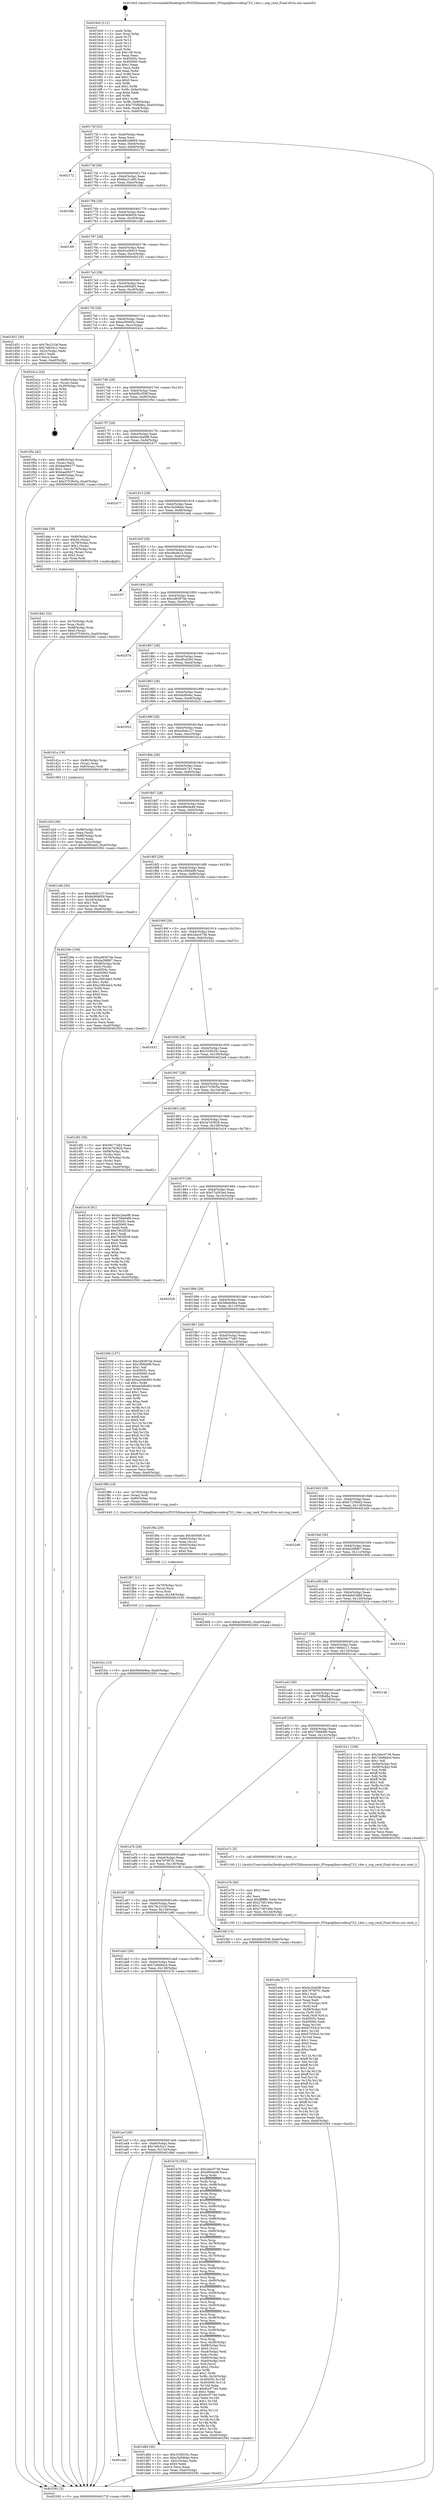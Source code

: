 digraph "0x4016c0" {
  label = "0x4016c0 (/mnt/c/Users/mathe/Desktop/tcc/POCII/binaries/extr_FFmpeglibavcodecg723_1dec.c_cng_rand_Final-ollvm.out::main(0))"
  labelloc = "t"
  node[shape=record]

  Entry [label="",width=0.3,height=0.3,shape=circle,fillcolor=black,style=filled]
  "0x40172f" [label="{
     0x40172f [32]\l
     | [instrs]\l
     &nbsp;&nbsp;0x40172f \<+6\>: mov -0xa0(%rbp),%eax\l
     &nbsp;&nbsp;0x401735 \<+2\>: mov %eax,%ecx\l
     &nbsp;&nbsp;0x401737 \<+6\>: sub $0x881b8609,%ecx\l
     &nbsp;&nbsp;0x40173d \<+6\>: mov %eax,-0xb4(%rbp)\l
     &nbsp;&nbsp;0x401743 \<+6\>: mov %ecx,-0xb8(%rbp)\l
     &nbsp;&nbsp;0x401749 \<+6\>: je 0000000000402172 \<main+0xab2\>\l
  }"]
  "0x402172" [label="{
     0x402172\l
  }", style=dashed]
  "0x40174f" [label="{
     0x40174f [28]\l
     | [instrs]\l
     &nbsp;&nbsp;0x40174f \<+5\>: jmp 0000000000401754 \<main+0x94\>\l
     &nbsp;&nbsp;0x401754 \<+6\>: mov -0xb4(%rbp),%eax\l
     &nbsp;&nbsp;0x40175a \<+5\>: sub $0x8ac21485,%eax\l
     &nbsp;&nbsp;0x40175f \<+6\>: mov %eax,-0xbc(%rbp)\l
     &nbsp;&nbsp;0x401765 \<+6\>: je 0000000000401fdb \<main+0x91b\>\l
  }"]
  Exit [label="",width=0.3,height=0.3,shape=circle,fillcolor=black,style=filled,peripheries=2]
  "0x401fdb" [label="{
     0x401fdb\l
  }", style=dashed]
  "0x40176b" [label="{
     0x40176b [28]\l
     | [instrs]\l
     &nbsp;&nbsp;0x40176b \<+5\>: jmp 0000000000401770 \<main+0xb0\>\l
     &nbsp;&nbsp;0x401770 \<+6\>: mov -0xb4(%rbp),%eax\l
     &nbsp;&nbsp;0x401776 \<+5\>: sub $0x8c909d29,%eax\l
     &nbsp;&nbsp;0x40177b \<+6\>: mov %eax,-0xc0(%rbp)\l
     &nbsp;&nbsp;0x401781 \<+6\>: je 0000000000401cf9 \<main+0x639\>\l
  }"]
  "0x401fcc" [label="{
     0x401fcc [15]\l
     | [instrs]\l
     &nbsp;&nbsp;0x401fcc \<+10\>: movl $0x58e0e9ea,-0xa0(%rbp)\l
     &nbsp;&nbsp;0x401fd6 \<+5\>: jmp 0000000000402592 \<main+0xed2\>\l
  }"]
  "0x401cf9" [label="{
     0x401cf9\l
  }", style=dashed]
  "0x401787" [label="{
     0x401787 [28]\l
     | [instrs]\l
     &nbsp;&nbsp;0x401787 \<+5\>: jmp 000000000040178c \<main+0xcc\>\l
     &nbsp;&nbsp;0x40178c \<+6\>: mov -0xb4(%rbp),%eax\l
     &nbsp;&nbsp;0x401792 \<+5\>: sub $0x91a3b910,%eax\l
     &nbsp;&nbsp;0x401797 \<+6\>: mov %eax,-0xc4(%rbp)\l
     &nbsp;&nbsp;0x40179d \<+6\>: je 0000000000402181 \<main+0xac1\>\l
  }"]
  "0x401fb7" [label="{
     0x401fb7 [21]\l
     | [instrs]\l
     &nbsp;&nbsp;0x401fb7 \<+4\>: mov -0x70(%rbp),%rcx\l
     &nbsp;&nbsp;0x401fbb \<+3\>: mov (%rcx),%rcx\l
     &nbsp;&nbsp;0x401fbe \<+3\>: mov %rcx,%rdi\l
     &nbsp;&nbsp;0x401fc1 \<+6\>: mov %eax,-0x148(%rbp)\l
     &nbsp;&nbsp;0x401fc7 \<+5\>: call 0000000000401030 \<free@plt\>\l
     | [calls]\l
     &nbsp;&nbsp;0x401030 \{1\} (unknown)\l
  }"]
  "0x402181" [label="{
     0x402181\l
  }", style=dashed]
  "0x4017a3" [label="{
     0x4017a3 [28]\l
     | [instrs]\l
     &nbsp;&nbsp;0x4017a3 \<+5\>: jmp 00000000004017a8 \<main+0xe8\>\l
     &nbsp;&nbsp;0x4017a8 \<+6\>: mov -0xb4(%rbp),%eax\l
     &nbsp;&nbsp;0x4017ae \<+5\>: sub $0xac065ab5,%eax\l
     &nbsp;&nbsp;0x4017b3 \<+6\>: mov %eax,-0xc8(%rbp)\l
     &nbsp;&nbsp;0x4017b9 \<+6\>: je 0000000000401d51 \<main+0x691\>\l
  }"]
  "0x401f9a" [label="{
     0x401f9a [29]\l
     | [instrs]\l
     &nbsp;&nbsp;0x401f9a \<+10\>: movabs $0x4030d6,%rdi\l
     &nbsp;&nbsp;0x401fa4 \<+4\>: mov -0x60(%rbp),%rcx\l
     &nbsp;&nbsp;0x401fa8 \<+2\>: mov %eax,(%rcx)\l
     &nbsp;&nbsp;0x401faa \<+4\>: mov -0x60(%rbp),%rcx\l
     &nbsp;&nbsp;0x401fae \<+2\>: mov (%rcx),%esi\l
     &nbsp;&nbsp;0x401fb0 \<+2\>: mov $0x0,%al\l
     &nbsp;&nbsp;0x401fb2 \<+5\>: call 0000000000401040 \<printf@plt\>\l
     | [calls]\l
     &nbsp;&nbsp;0x401040 \{1\} (unknown)\l
  }"]
  "0x401d51" [label="{
     0x401d51 [30]\l
     | [instrs]\l
     &nbsp;&nbsp;0x401d51 \<+5\>: mov $0x79c231bf,%eax\l
     &nbsp;&nbsp;0x401d56 \<+5\>: mov $0x7efe32c1,%ecx\l
     &nbsp;&nbsp;0x401d5b \<+3\>: mov -0x2c(%rbp),%edx\l
     &nbsp;&nbsp;0x401d5e \<+3\>: cmp $0x1,%edx\l
     &nbsp;&nbsp;0x401d61 \<+3\>: cmovl %ecx,%eax\l
     &nbsp;&nbsp;0x401d64 \<+6\>: mov %eax,-0xa0(%rbp)\l
     &nbsp;&nbsp;0x401d6a \<+5\>: jmp 0000000000402592 \<main+0xed2\>\l
  }"]
  "0x4017bf" [label="{
     0x4017bf [28]\l
     | [instrs]\l
     &nbsp;&nbsp;0x4017bf \<+5\>: jmp 00000000004017c4 \<main+0x104\>\l
     &nbsp;&nbsp;0x4017c4 \<+6\>: mov -0xb4(%rbp),%eax\l
     &nbsp;&nbsp;0x4017ca \<+5\>: sub $0xac50d45c,%eax\l
     &nbsp;&nbsp;0x4017cf \<+6\>: mov %eax,-0xcc(%rbp)\l
     &nbsp;&nbsp;0x4017d5 \<+6\>: je 000000000040241a \<main+0xd5a\>\l
  }"]
  "0x401e9e" [label="{
     0x401e9e [177]\l
     | [instrs]\l
     &nbsp;&nbsp;0x401e9e \<+5\>: mov $0xbc2ba0f8,%ecx\l
     &nbsp;&nbsp;0x401ea3 \<+5\>: mov $0x7979f7f1,%edx\l
     &nbsp;&nbsp;0x401ea8 \<+3\>: mov $0x1,%sil\l
     &nbsp;&nbsp;0x401eab \<+6\>: mov -0x144(%rbp),%edi\l
     &nbsp;&nbsp;0x401eb1 \<+3\>: imul %eax,%edi\l
     &nbsp;&nbsp;0x401eb4 \<+4\>: mov -0x70(%rbp),%r8\l
     &nbsp;&nbsp;0x401eb8 \<+3\>: mov (%r8),%r8\l
     &nbsp;&nbsp;0x401ebb \<+4\>: mov -0x68(%rbp),%r9\l
     &nbsp;&nbsp;0x401ebf \<+3\>: movslq (%r9),%r9\l
     &nbsp;&nbsp;0x401ec2 \<+4\>: mov %edi,(%r8,%r9,4)\l
     &nbsp;&nbsp;0x401ec6 \<+7\>: mov 0x40505c,%eax\l
     &nbsp;&nbsp;0x401ecd \<+7\>: mov 0x405060,%edi\l
     &nbsp;&nbsp;0x401ed4 \<+3\>: mov %eax,%r10d\l
     &nbsp;&nbsp;0x401ed7 \<+7\>: add $0x67555c0,%r10d\l
     &nbsp;&nbsp;0x401ede \<+4\>: sub $0x1,%r10d\l
     &nbsp;&nbsp;0x401ee2 \<+7\>: sub $0x67555c0,%r10d\l
     &nbsp;&nbsp;0x401ee9 \<+4\>: imul %r10d,%eax\l
     &nbsp;&nbsp;0x401eed \<+3\>: and $0x1,%eax\l
     &nbsp;&nbsp;0x401ef0 \<+3\>: cmp $0x0,%eax\l
     &nbsp;&nbsp;0x401ef3 \<+4\>: sete %r11b\l
     &nbsp;&nbsp;0x401ef7 \<+3\>: cmp $0xa,%edi\l
     &nbsp;&nbsp;0x401efa \<+3\>: setl %bl\l
     &nbsp;&nbsp;0x401efd \<+3\>: mov %r11b,%r14b\l
     &nbsp;&nbsp;0x401f00 \<+4\>: xor $0xff,%r14b\l
     &nbsp;&nbsp;0x401f04 \<+3\>: mov %bl,%r15b\l
     &nbsp;&nbsp;0x401f07 \<+4\>: xor $0xff,%r15b\l
     &nbsp;&nbsp;0x401f0b \<+4\>: xor $0x1,%sil\l
     &nbsp;&nbsp;0x401f0f \<+3\>: mov %r14b,%r12b\l
     &nbsp;&nbsp;0x401f12 \<+4\>: and $0xff,%r12b\l
     &nbsp;&nbsp;0x401f16 \<+3\>: and %sil,%r11b\l
     &nbsp;&nbsp;0x401f19 \<+3\>: mov %r15b,%r13b\l
     &nbsp;&nbsp;0x401f1c \<+4\>: and $0xff,%r13b\l
     &nbsp;&nbsp;0x401f20 \<+3\>: and %sil,%bl\l
     &nbsp;&nbsp;0x401f23 \<+3\>: or %r11b,%r12b\l
     &nbsp;&nbsp;0x401f26 \<+3\>: or %bl,%r13b\l
     &nbsp;&nbsp;0x401f29 \<+3\>: xor %r13b,%r12b\l
     &nbsp;&nbsp;0x401f2c \<+3\>: or %r15b,%r14b\l
     &nbsp;&nbsp;0x401f2f \<+4\>: xor $0xff,%r14b\l
     &nbsp;&nbsp;0x401f33 \<+4\>: or $0x1,%sil\l
     &nbsp;&nbsp;0x401f37 \<+3\>: and %sil,%r14b\l
     &nbsp;&nbsp;0x401f3a \<+3\>: or %r14b,%r12b\l
     &nbsp;&nbsp;0x401f3d \<+4\>: test $0x1,%r12b\l
     &nbsp;&nbsp;0x401f41 \<+3\>: cmovne %edx,%ecx\l
     &nbsp;&nbsp;0x401f44 \<+6\>: mov %ecx,-0xa0(%rbp)\l
     &nbsp;&nbsp;0x401f4a \<+5\>: jmp 0000000000402592 \<main+0xed2\>\l
  }"]
  "0x40241a" [label="{
     0x40241a [24]\l
     | [instrs]\l
     &nbsp;&nbsp;0x40241a \<+7\>: mov -0x98(%rbp),%rax\l
     &nbsp;&nbsp;0x402421 \<+2\>: mov (%rax),%eax\l
     &nbsp;&nbsp;0x402423 \<+4\>: lea -0x28(%rbp),%rsp\l
     &nbsp;&nbsp;0x402427 \<+1\>: pop %rbx\l
     &nbsp;&nbsp;0x402428 \<+2\>: pop %r12\l
     &nbsp;&nbsp;0x40242a \<+2\>: pop %r13\l
     &nbsp;&nbsp;0x40242c \<+2\>: pop %r14\l
     &nbsp;&nbsp;0x40242e \<+2\>: pop %r15\l
     &nbsp;&nbsp;0x402430 \<+1\>: pop %rbp\l
     &nbsp;&nbsp;0x402431 \<+1\>: ret\l
  }"]
  "0x4017db" [label="{
     0x4017db [28]\l
     | [instrs]\l
     &nbsp;&nbsp;0x4017db \<+5\>: jmp 00000000004017e0 \<main+0x120\>\l
     &nbsp;&nbsp;0x4017e0 \<+6\>: mov -0xb4(%rbp),%eax\l
     &nbsp;&nbsp;0x4017e6 \<+5\>: sub $0xb9b1f29f,%eax\l
     &nbsp;&nbsp;0x4017eb \<+6\>: mov %eax,-0xd0(%rbp)\l
     &nbsp;&nbsp;0x4017f1 \<+6\>: je 0000000000401f5e \<main+0x89e\>\l
  }"]
  "0x401e76" [label="{
     0x401e76 [40]\l
     | [instrs]\l
     &nbsp;&nbsp;0x401e76 \<+5\>: mov $0x2,%ecx\l
     &nbsp;&nbsp;0x401e7b \<+1\>: cltd\l
     &nbsp;&nbsp;0x401e7c \<+2\>: idiv %ecx\l
     &nbsp;&nbsp;0x401e7e \<+6\>: imul $0xfffffffe,%edx,%ecx\l
     &nbsp;&nbsp;0x401e84 \<+6\>: add $0x27d0146e,%ecx\l
     &nbsp;&nbsp;0x401e8a \<+3\>: add $0x1,%ecx\l
     &nbsp;&nbsp;0x401e8d \<+6\>: sub $0x27d0146e,%ecx\l
     &nbsp;&nbsp;0x401e93 \<+6\>: mov %ecx,-0x144(%rbp)\l
     &nbsp;&nbsp;0x401e99 \<+5\>: call 0000000000401160 \<next_i\>\l
     | [calls]\l
     &nbsp;&nbsp;0x401160 \{1\} (/mnt/c/Users/mathe/Desktop/tcc/POCII/binaries/extr_FFmpeglibavcodecg723_1dec.c_cng_rand_Final-ollvm.out::next_i)\l
  }"]
  "0x401f5e" [label="{
     0x401f5e [42]\l
     | [instrs]\l
     &nbsp;&nbsp;0x401f5e \<+4\>: mov -0x68(%rbp),%rax\l
     &nbsp;&nbsp;0x401f62 \<+2\>: mov (%rax),%ecx\l
     &nbsp;&nbsp;0x401f64 \<+6\>: sub $0xbae06377,%ecx\l
     &nbsp;&nbsp;0x401f6a \<+3\>: add $0x1,%ecx\l
     &nbsp;&nbsp;0x401f6d \<+6\>: add $0xbae06377,%ecx\l
     &nbsp;&nbsp;0x401f73 \<+4\>: mov -0x68(%rbp),%rax\l
     &nbsp;&nbsp;0x401f77 \<+2\>: mov %ecx,(%rax)\l
     &nbsp;&nbsp;0x401f79 \<+10\>: movl $0x37539c5a,-0xa0(%rbp)\l
     &nbsp;&nbsp;0x401f83 \<+5\>: jmp 0000000000402592 \<main+0xed2\>\l
  }"]
  "0x4017f7" [label="{
     0x4017f7 [28]\l
     | [instrs]\l
     &nbsp;&nbsp;0x4017f7 \<+5\>: jmp 00000000004017fc \<main+0x13c\>\l
     &nbsp;&nbsp;0x4017fc \<+6\>: mov -0xb4(%rbp),%eax\l
     &nbsp;&nbsp;0x401802 \<+5\>: sub $0xbc2ba0f8,%eax\l
     &nbsp;&nbsp;0x401807 \<+6\>: mov %eax,-0xd4(%rbp)\l
     &nbsp;&nbsp;0x40180d \<+6\>: je 0000000000402477 \<main+0xdb7\>\l
  }"]
  "0x401dd2" [label="{
     0x401dd2 [32]\l
     | [instrs]\l
     &nbsp;&nbsp;0x401dd2 \<+4\>: mov -0x70(%rbp),%rdi\l
     &nbsp;&nbsp;0x401dd6 \<+3\>: mov %rax,(%rdi)\l
     &nbsp;&nbsp;0x401dd9 \<+4\>: mov -0x68(%rbp),%rax\l
     &nbsp;&nbsp;0x401ddd \<+6\>: movl $0x0,(%rax)\l
     &nbsp;&nbsp;0x401de3 \<+10\>: movl $0x37539c5a,-0xa0(%rbp)\l
     &nbsp;&nbsp;0x401ded \<+5\>: jmp 0000000000402592 \<main+0xed2\>\l
  }"]
  "0x402477" [label="{
     0x402477\l
  }", style=dashed]
  "0x401813" [label="{
     0x401813 [28]\l
     | [instrs]\l
     &nbsp;&nbsp;0x401813 \<+5\>: jmp 0000000000401818 \<main+0x158\>\l
     &nbsp;&nbsp;0x401818 \<+6\>: mov -0xb4(%rbp),%eax\l
     &nbsp;&nbsp;0x40181e \<+5\>: sub $0xc5a56bbe,%eax\l
     &nbsp;&nbsp;0x401823 \<+6\>: mov %eax,-0xd8(%rbp)\l
     &nbsp;&nbsp;0x401829 \<+6\>: je 0000000000401dab \<main+0x6eb\>\l
  }"]
  "0x401aeb" [label="{
     0x401aeb\l
  }", style=dashed]
  "0x401dab" [label="{
     0x401dab [39]\l
     | [instrs]\l
     &nbsp;&nbsp;0x401dab \<+4\>: mov -0x80(%rbp),%rax\l
     &nbsp;&nbsp;0x401daf \<+6\>: movl $0x64,(%rax)\l
     &nbsp;&nbsp;0x401db5 \<+4\>: mov -0x78(%rbp),%rax\l
     &nbsp;&nbsp;0x401db9 \<+6\>: movl $0x1,(%rax)\l
     &nbsp;&nbsp;0x401dbf \<+4\>: mov -0x78(%rbp),%rax\l
     &nbsp;&nbsp;0x401dc3 \<+3\>: movslq (%rax),%rax\l
     &nbsp;&nbsp;0x401dc6 \<+4\>: shl $0x2,%rax\l
     &nbsp;&nbsp;0x401dca \<+3\>: mov %rax,%rdi\l
     &nbsp;&nbsp;0x401dcd \<+5\>: call 0000000000401050 \<malloc@plt\>\l
     | [calls]\l
     &nbsp;&nbsp;0x401050 \{1\} (unknown)\l
  }"]
  "0x40182f" [label="{
     0x40182f [28]\l
     | [instrs]\l
     &nbsp;&nbsp;0x40182f \<+5\>: jmp 0000000000401834 \<main+0x174\>\l
     &nbsp;&nbsp;0x401834 \<+6\>: mov -0xb4(%rbp),%eax\l
     &nbsp;&nbsp;0x40183a \<+5\>: sub $0xcb6afe1e,%eax\l
     &nbsp;&nbsp;0x40183f \<+6\>: mov %eax,-0xdc(%rbp)\l
     &nbsp;&nbsp;0x401845 \<+6\>: je 00000000004022f7 \<main+0xc37\>\l
  }"]
  "0x401d8d" [label="{
     0x401d8d [30]\l
     | [instrs]\l
     &nbsp;&nbsp;0x401d8d \<+5\>: mov $0x333f535c,%eax\l
     &nbsp;&nbsp;0x401d92 \<+5\>: mov $0xc5a56bbe,%ecx\l
     &nbsp;&nbsp;0x401d97 \<+3\>: mov -0x2c(%rbp),%edx\l
     &nbsp;&nbsp;0x401d9a \<+3\>: cmp $0x0,%edx\l
     &nbsp;&nbsp;0x401d9d \<+3\>: cmove %ecx,%eax\l
     &nbsp;&nbsp;0x401da0 \<+6\>: mov %eax,-0xa0(%rbp)\l
     &nbsp;&nbsp;0x401da6 \<+5\>: jmp 0000000000402592 \<main+0xed2\>\l
  }"]
  "0x4022f7" [label="{
     0x4022f7\l
  }", style=dashed]
  "0x40184b" [label="{
     0x40184b [28]\l
     | [instrs]\l
     &nbsp;&nbsp;0x40184b \<+5\>: jmp 0000000000401850 \<main+0x190\>\l
     &nbsp;&nbsp;0x401850 \<+6\>: mov -0xb4(%rbp),%eax\l
     &nbsp;&nbsp;0x401856 \<+5\>: sub $0xcd9397de,%eax\l
     &nbsp;&nbsp;0x40185b \<+6\>: mov %eax,-0xe0(%rbp)\l
     &nbsp;&nbsp;0x401861 \<+6\>: je 000000000040257b \<main+0xebb\>\l
  }"]
  "0x401d2d" [label="{
     0x401d2d [36]\l
     | [instrs]\l
     &nbsp;&nbsp;0x401d2d \<+7\>: mov -0x88(%rbp),%rdi\l
     &nbsp;&nbsp;0x401d34 \<+2\>: mov %eax,(%rdi)\l
     &nbsp;&nbsp;0x401d36 \<+7\>: mov -0x88(%rbp),%rdi\l
     &nbsp;&nbsp;0x401d3d \<+2\>: mov (%rdi),%eax\l
     &nbsp;&nbsp;0x401d3f \<+3\>: mov %eax,-0x2c(%rbp)\l
     &nbsp;&nbsp;0x401d42 \<+10\>: movl $0xac065ab5,-0xa0(%rbp)\l
     &nbsp;&nbsp;0x401d4c \<+5\>: jmp 0000000000402592 \<main+0xed2\>\l
  }"]
  "0x40257b" [label="{
     0x40257b\l
  }", style=dashed]
  "0x401867" [label="{
     0x401867 [28]\l
     | [instrs]\l
     &nbsp;&nbsp;0x401867 \<+5\>: jmp 000000000040186c \<main+0x1ac\>\l
     &nbsp;&nbsp;0x40186c \<+6\>: mov -0xb4(%rbp),%eax\l
     &nbsp;&nbsp;0x401872 \<+5\>: sub $0xcf0cd264,%eax\l
     &nbsp;&nbsp;0x401877 \<+6\>: mov %eax,-0xe4(%rbp)\l
     &nbsp;&nbsp;0x40187d \<+6\>: je 000000000040209c \<main+0x9dc\>\l
  }"]
  "0x401acf" [label="{
     0x401acf [28]\l
     | [instrs]\l
     &nbsp;&nbsp;0x401acf \<+5\>: jmp 0000000000401ad4 \<main+0x414\>\l
     &nbsp;&nbsp;0x401ad4 \<+6\>: mov -0xb4(%rbp),%eax\l
     &nbsp;&nbsp;0x401ada \<+5\>: sub $0x7efe32c1,%eax\l
     &nbsp;&nbsp;0x401adf \<+6\>: mov %eax,-0x13c(%rbp)\l
     &nbsp;&nbsp;0x401ae5 \<+6\>: je 0000000000401d8d \<main+0x6cd\>\l
  }"]
  "0x40209c" [label="{
     0x40209c\l
  }", style=dashed]
  "0x401883" [label="{
     0x401883 [28]\l
     | [instrs]\l
     &nbsp;&nbsp;0x401883 \<+5\>: jmp 0000000000401888 \<main+0x1c8\>\l
     &nbsp;&nbsp;0x401888 \<+6\>: mov -0xb4(%rbp),%eax\l
     &nbsp;&nbsp;0x40188e \<+5\>: sub $0xd4df40ec,%eax\l
     &nbsp;&nbsp;0x401893 \<+6\>: mov %eax,-0xe8(%rbp)\l
     &nbsp;&nbsp;0x401899 \<+6\>: je 0000000000402022 \<main+0x962\>\l
  }"]
  "0x401b7b" [label="{
     0x401b7b [352]\l
     | [instrs]\l
     &nbsp;&nbsp;0x401b7b \<+5\>: mov $0x2dec0736,%eax\l
     &nbsp;&nbsp;0x401b80 \<+5\>: mov $0xd80da48,%ecx\l
     &nbsp;&nbsp;0x401b85 \<+3\>: mov %rsp,%rdx\l
     &nbsp;&nbsp;0x401b88 \<+4\>: add $0xfffffffffffffff0,%rdx\l
     &nbsp;&nbsp;0x401b8c \<+3\>: mov %rdx,%rsp\l
     &nbsp;&nbsp;0x401b8f \<+7\>: mov %rdx,-0x98(%rbp)\l
     &nbsp;&nbsp;0x401b96 \<+3\>: mov %rsp,%rdx\l
     &nbsp;&nbsp;0x401b99 \<+4\>: add $0xfffffffffffffff0,%rdx\l
     &nbsp;&nbsp;0x401b9d \<+3\>: mov %rdx,%rsp\l
     &nbsp;&nbsp;0x401ba0 \<+3\>: mov %rsp,%rsi\l
     &nbsp;&nbsp;0x401ba3 \<+4\>: add $0xfffffffffffffff0,%rsi\l
     &nbsp;&nbsp;0x401ba7 \<+3\>: mov %rsi,%rsp\l
     &nbsp;&nbsp;0x401baa \<+7\>: mov %rsi,-0x90(%rbp)\l
     &nbsp;&nbsp;0x401bb1 \<+3\>: mov %rsp,%rsi\l
     &nbsp;&nbsp;0x401bb4 \<+4\>: add $0xfffffffffffffff0,%rsi\l
     &nbsp;&nbsp;0x401bb8 \<+3\>: mov %rsi,%rsp\l
     &nbsp;&nbsp;0x401bbb \<+7\>: mov %rsi,-0x88(%rbp)\l
     &nbsp;&nbsp;0x401bc2 \<+3\>: mov %rsp,%rsi\l
     &nbsp;&nbsp;0x401bc5 \<+4\>: add $0xfffffffffffffff0,%rsi\l
     &nbsp;&nbsp;0x401bc9 \<+3\>: mov %rsi,%rsp\l
     &nbsp;&nbsp;0x401bcc \<+4\>: mov %rsi,-0x80(%rbp)\l
     &nbsp;&nbsp;0x401bd0 \<+3\>: mov %rsp,%rsi\l
     &nbsp;&nbsp;0x401bd3 \<+4\>: add $0xfffffffffffffff0,%rsi\l
     &nbsp;&nbsp;0x401bd7 \<+3\>: mov %rsi,%rsp\l
     &nbsp;&nbsp;0x401bda \<+4\>: mov %rsi,-0x78(%rbp)\l
     &nbsp;&nbsp;0x401bde \<+3\>: mov %rsp,%rsi\l
     &nbsp;&nbsp;0x401be1 \<+4\>: add $0xfffffffffffffff0,%rsi\l
     &nbsp;&nbsp;0x401be5 \<+3\>: mov %rsi,%rsp\l
     &nbsp;&nbsp;0x401be8 \<+4\>: mov %rsi,-0x70(%rbp)\l
     &nbsp;&nbsp;0x401bec \<+3\>: mov %rsp,%rsi\l
     &nbsp;&nbsp;0x401bef \<+4\>: add $0xfffffffffffffff0,%rsi\l
     &nbsp;&nbsp;0x401bf3 \<+3\>: mov %rsi,%rsp\l
     &nbsp;&nbsp;0x401bf6 \<+4\>: mov %rsi,-0x68(%rbp)\l
     &nbsp;&nbsp;0x401bfa \<+3\>: mov %rsp,%rsi\l
     &nbsp;&nbsp;0x401bfd \<+4\>: add $0xfffffffffffffff0,%rsi\l
     &nbsp;&nbsp;0x401c01 \<+3\>: mov %rsi,%rsp\l
     &nbsp;&nbsp;0x401c04 \<+4\>: mov %rsi,-0x60(%rbp)\l
     &nbsp;&nbsp;0x401c08 \<+3\>: mov %rsp,%rsi\l
     &nbsp;&nbsp;0x401c0b \<+4\>: add $0xfffffffffffffff0,%rsi\l
     &nbsp;&nbsp;0x401c0f \<+3\>: mov %rsi,%rsp\l
     &nbsp;&nbsp;0x401c12 \<+4\>: mov %rsi,-0x58(%rbp)\l
     &nbsp;&nbsp;0x401c16 \<+3\>: mov %rsp,%rsi\l
     &nbsp;&nbsp;0x401c19 \<+4\>: add $0xfffffffffffffff0,%rsi\l
     &nbsp;&nbsp;0x401c1d \<+3\>: mov %rsi,%rsp\l
     &nbsp;&nbsp;0x401c20 \<+4\>: mov %rsi,-0x50(%rbp)\l
     &nbsp;&nbsp;0x401c24 \<+3\>: mov %rsp,%rsi\l
     &nbsp;&nbsp;0x401c27 \<+4\>: add $0xfffffffffffffff0,%rsi\l
     &nbsp;&nbsp;0x401c2b \<+3\>: mov %rsi,%rsp\l
     &nbsp;&nbsp;0x401c2e \<+4\>: mov %rsi,-0x48(%rbp)\l
     &nbsp;&nbsp;0x401c32 \<+3\>: mov %rsp,%rsi\l
     &nbsp;&nbsp;0x401c35 \<+4\>: add $0xfffffffffffffff0,%rsi\l
     &nbsp;&nbsp;0x401c39 \<+3\>: mov %rsi,%rsp\l
     &nbsp;&nbsp;0x401c3c \<+4\>: mov %rsi,-0x40(%rbp)\l
     &nbsp;&nbsp;0x401c40 \<+3\>: mov %rsp,%rsi\l
     &nbsp;&nbsp;0x401c43 \<+4\>: add $0xfffffffffffffff0,%rsi\l
     &nbsp;&nbsp;0x401c47 \<+3\>: mov %rsi,%rsp\l
     &nbsp;&nbsp;0x401c4a \<+4\>: mov %rsi,-0x38(%rbp)\l
     &nbsp;&nbsp;0x401c4e \<+7\>: mov -0x98(%rbp),%rsi\l
     &nbsp;&nbsp;0x401c55 \<+6\>: movl $0x0,(%rsi)\l
     &nbsp;&nbsp;0x401c5b \<+6\>: mov -0xa4(%rbp),%edi\l
     &nbsp;&nbsp;0x401c61 \<+2\>: mov %edi,(%rdx)\l
     &nbsp;&nbsp;0x401c63 \<+7\>: mov -0x90(%rbp),%rsi\l
     &nbsp;&nbsp;0x401c6a \<+7\>: mov -0xb0(%rbp),%r8\l
     &nbsp;&nbsp;0x401c71 \<+3\>: mov %r8,(%rsi)\l
     &nbsp;&nbsp;0x401c74 \<+3\>: cmpl $0x2,(%rdx)\l
     &nbsp;&nbsp;0x401c77 \<+4\>: setne %r9b\l
     &nbsp;&nbsp;0x401c7b \<+4\>: and $0x1,%r9b\l
     &nbsp;&nbsp;0x401c7f \<+4\>: mov %r9b,-0x2d(%rbp)\l
     &nbsp;&nbsp;0x401c83 \<+8\>: mov 0x40505c,%r10d\l
     &nbsp;&nbsp;0x401c8b \<+8\>: mov 0x405060,%r11d\l
     &nbsp;&nbsp;0x401c93 \<+3\>: mov %r10d,%ebx\l
     &nbsp;&nbsp;0x401c96 \<+6\>: add $0x9ccf77e0,%ebx\l
     &nbsp;&nbsp;0x401c9c \<+3\>: sub $0x1,%ebx\l
     &nbsp;&nbsp;0x401c9f \<+6\>: sub $0x9ccf77e0,%ebx\l
     &nbsp;&nbsp;0x401ca5 \<+4\>: imul %ebx,%r10d\l
     &nbsp;&nbsp;0x401ca9 \<+4\>: and $0x1,%r10d\l
     &nbsp;&nbsp;0x401cad \<+4\>: cmp $0x0,%r10d\l
     &nbsp;&nbsp;0x401cb1 \<+4\>: sete %r9b\l
     &nbsp;&nbsp;0x401cb5 \<+4\>: cmp $0xa,%r11d\l
     &nbsp;&nbsp;0x401cb9 \<+4\>: setl %r14b\l
     &nbsp;&nbsp;0x401cbd \<+3\>: mov %r9b,%r15b\l
     &nbsp;&nbsp;0x401cc0 \<+3\>: and %r14b,%r15b\l
     &nbsp;&nbsp;0x401cc3 \<+3\>: xor %r14b,%r9b\l
     &nbsp;&nbsp;0x401cc6 \<+3\>: or %r9b,%r15b\l
     &nbsp;&nbsp;0x401cc9 \<+4\>: test $0x1,%r15b\l
     &nbsp;&nbsp;0x401ccd \<+3\>: cmovne %ecx,%eax\l
     &nbsp;&nbsp;0x401cd0 \<+6\>: mov %eax,-0xa0(%rbp)\l
     &nbsp;&nbsp;0x401cd6 \<+5\>: jmp 0000000000402592 \<main+0xed2\>\l
  }"]
  "0x402022" [label="{
     0x402022\l
  }", style=dashed]
  "0x40189f" [label="{
     0x40189f [28]\l
     | [instrs]\l
     &nbsp;&nbsp;0x40189f \<+5\>: jmp 00000000004018a4 \<main+0x1e4\>\l
     &nbsp;&nbsp;0x4018a4 \<+6\>: mov -0xb4(%rbp),%eax\l
     &nbsp;&nbsp;0x4018aa \<+5\>: sub $0xe4bdc127,%eax\l
     &nbsp;&nbsp;0x4018af \<+6\>: mov %eax,-0xec(%rbp)\l
     &nbsp;&nbsp;0x4018b5 \<+6\>: je 0000000000401d1a \<main+0x65a\>\l
  }"]
  "0x401ab3" [label="{
     0x401ab3 [28]\l
     | [instrs]\l
     &nbsp;&nbsp;0x401ab3 \<+5\>: jmp 0000000000401ab8 \<main+0x3f8\>\l
     &nbsp;&nbsp;0x401ab8 \<+6\>: mov -0xb4(%rbp),%eax\l
     &nbsp;&nbsp;0x401abe \<+5\>: sub $0x7d4684cd,%eax\l
     &nbsp;&nbsp;0x401ac3 \<+6\>: mov %eax,-0x138(%rbp)\l
     &nbsp;&nbsp;0x401ac9 \<+6\>: je 0000000000401b7b \<main+0x4bb\>\l
  }"]
  "0x401d1a" [label="{
     0x401d1a [19]\l
     | [instrs]\l
     &nbsp;&nbsp;0x401d1a \<+7\>: mov -0x90(%rbp),%rax\l
     &nbsp;&nbsp;0x401d21 \<+3\>: mov (%rax),%rax\l
     &nbsp;&nbsp;0x401d24 \<+4\>: mov 0x8(%rax),%rdi\l
     &nbsp;&nbsp;0x401d28 \<+5\>: call 0000000000401060 \<atoi@plt\>\l
     | [calls]\l
     &nbsp;&nbsp;0x401060 \{1\} (unknown)\l
  }"]
  "0x4018bb" [label="{
     0x4018bb [28]\l
     | [instrs]\l
     &nbsp;&nbsp;0x4018bb \<+5\>: jmp 00000000004018c0 \<main+0x200\>\l
     &nbsp;&nbsp;0x4018c0 \<+6\>: mov -0xb4(%rbp),%eax\l
     &nbsp;&nbsp;0x4018c6 \<+5\>: sub $0xfce0c741,%eax\l
     &nbsp;&nbsp;0x4018cb \<+6\>: mov %eax,-0xf0(%rbp)\l
     &nbsp;&nbsp;0x4018d1 \<+6\>: je 0000000000402046 \<main+0x986\>\l
  }"]
  "0x401d6f" [label="{
     0x401d6f\l
  }", style=dashed]
  "0x402046" [label="{
     0x402046\l
  }", style=dashed]
  "0x4018d7" [label="{
     0x4018d7 [28]\l
     | [instrs]\l
     &nbsp;&nbsp;0x4018d7 \<+5\>: jmp 00000000004018dc \<main+0x21c\>\l
     &nbsp;&nbsp;0x4018dc \<+6\>: mov -0xb4(%rbp),%eax\l
     &nbsp;&nbsp;0x4018e2 \<+5\>: sub $0xd80da48,%eax\l
     &nbsp;&nbsp;0x4018e7 \<+6\>: mov %eax,-0xf4(%rbp)\l
     &nbsp;&nbsp;0x4018ed \<+6\>: je 0000000000401cdb \<main+0x61b\>\l
  }"]
  "0x401a97" [label="{
     0x401a97 [28]\l
     | [instrs]\l
     &nbsp;&nbsp;0x401a97 \<+5\>: jmp 0000000000401a9c \<main+0x3dc\>\l
     &nbsp;&nbsp;0x401a9c \<+6\>: mov -0xb4(%rbp),%eax\l
     &nbsp;&nbsp;0x401aa2 \<+5\>: sub $0x79c231bf,%eax\l
     &nbsp;&nbsp;0x401aa7 \<+6\>: mov %eax,-0x134(%rbp)\l
     &nbsp;&nbsp;0x401aad \<+6\>: je 0000000000401d6f \<main+0x6af\>\l
  }"]
  "0x401cdb" [label="{
     0x401cdb [30]\l
     | [instrs]\l
     &nbsp;&nbsp;0x401cdb \<+5\>: mov $0xe4bdc127,%eax\l
     &nbsp;&nbsp;0x401ce0 \<+5\>: mov $0x8c909d29,%ecx\l
     &nbsp;&nbsp;0x401ce5 \<+3\>: mov -0x2d(%rbp),%dl\l
     &nbsp;&nbsp;0x401ce8 \<+3\>: test $0x1,%dl\l
     &nbsp;&nbsp;0x401ceb \<+3\>: cmovne %ecx,%eax\l
     &nbsp;&nbsp;0x401cee \<+6\>: mov %eax,-0xa0(%rbp)\l
     &nbsp;&nbsp;0x401cf4 \<+5\>: jmp 0000000000402592 \<main+0xed2\>\l
  }"]
  "0x4018f3" [label="{
     0x4018f3 [28]\l
     | [instrs]\l
     &nbsp;&nbsp;0x4018f3 \<+5\>: jmp 00000000004018f8 \<main+0x238\>\l
     &nbsp;&nbsp;0x4018f8 \<+6\>: mov -0xb4(%rbp),%eax\l
     &nbsp;&nbsp;0x4018fe \<+5\>: sub $0x1f0f4489,%eax\l
     &nbsp;&nbsp;0x401903 \<+6\>: mov %eax,-0xf8(%rbp)\l
     &nbsp;&nbsp;0x401909 \<+6\>: je 000000000040239e \<main+0xcde\>\l
  }"]
  "0x401f4f" [label="{
     0x401f4f [15]\l
     | [instrs]\l
     &nbsp;&nbsp;0x401f4f \<+10\>: movl $0xb9b1f29f,-0xa0(%rbp)\l
     &nbsp;&nbsp;0x401f59 \<+5\>: jmp 0000000000402592 \<main+0xed2\>\l
  }"]
  "0x40239e" [label="{
     0x40239e [109]\l
     | [instrs]\l
     &nbsp;&nbsp;0x40239e \<+5\>: mov $0xcd9397de,%eax\l
     &nbsp;&nbsp;0x4023a3 \<+5\>: mov $0x6a298fb7,%ecx\l
     &nbsp;&nbsp;0x4023a8 \<+7\>: mov -0x98(%rbp),%rdx\l
     &nbsp;&nbsp;0x4023af \<+6\>: movl $0x0,(%rdx)\l
     &nbsp;&nbsp;0x4023b5 \<+7\>: mov 0x40505c,%esi\l
     &nbsp;&nbsp;0x4023bc \<+7\>: mov 0x405060,%edi\l
     &nbsp;&nbsp;0x4023c3 \<+3\>: mov %esi,%r8d\l
     &nbsp;&nbsp;0x4023c6 \<+7\>: sub $0xc36b3ab3,%r8d\l
     &nbsp;&nbsp;0x4023cd \<+4\>: sub $0x1,%r8d\l
     &nbsp;&nbsp;0x4023d1 \<+7\>: add $0xc36b3ab3,%r8d\l
     &nbsp;&nbsp;0x4023d8 \<+4\>: imul %r8d,%esi\l
     &nbsp;&nbsp;0x4023dc \<+3\>: and $0x1,%esi\l
     &nbsp;&nbsp;0x4023df \<+3\>: cmp $0x0,%esi\l
     &nbsp;&nbsp;0x4023e2 \<+4\>: sete %r9b\l
     &nbsp;&nbsp;0x4023e6 \<+3\>: cmp $0xa,%edi\l
     &nbsp;&nbsp;0x4023e9 \<+4\>: setl %r10b\l
     &nbsp;&nbsp;0x4023ed \<+3\>: mov %r9b,%r11b\l
     &nbsp;&nbsp;0x4023f0 \<+3\>: and %r10b,%r11b\l
     &nbsp;&nbsp;0x4023f3 \<+3\>: xor %r10b,%r9b\l
     &nbsp;&nbsp;0x4023f6 \<+3\>: or %r9b,%r11b\l
     &nbsp;&nbsp;0x4023f9 \<+4\>: test $0x1,%r11b\l
     &nbsp;&nbsp;0x4023fd \<+3\>: cmovne %ecx,%eax\l
     &nbsp;&nbsp;0x402400 \<+6\>: mov %eax,-0xa0(%rbp)\l
     &nbsp;&nbsp;0x402406 \<+5\>: jmp 0000000000402592 \<main+0xed2\>\l
  }"]
  "0x40190f" [label="{
     0x40190f [28]\l
     | [instrs]\l
     &nbsp;&nbsp;0x40190f \<+5\>: jmp 0000000000401914 \<main+0x254\>\l
     &nbsp;&nbsp;0x401914 \<+6\>: mov -0xb4(%rbp),%eax\l
     &nbsp;&nbsp;0x40191a \<+5\>: sub $0x2dec0736,%eax\l
     &nbsp;&nbsp;0x40191f \<+6\>: mov %eax,-0xfc(%rbp)\l
     &nbsp;&nbsp;0x401925 \<+6\>: je 0000000000402432 \<main+0xd72\>\l
  }"]
  "0x401a7b" [label="{
     0x401a7b [28]\l
     | [instrs]\l
     &nbsp;&nbsp;0x401a7b \<+5\>: jmp 0000000000401a80 \<main+0x3c0\>\l
     &nbsp;&nbsp;0x401a80 \<+6\>: mov -0xb4(%rbp),%eax\l
     &nbsp;&nbsp;0x401a86 \<+5\>: sub $0x7979f7f1,%eax\l
     &nbsp;&nbsp;0x401a8b \<+6\>: mov %eax,-0x130(%rbp)\l
     &nbsp;&nbsp;0x401a91 \<+6\>: je 0000000000401f4f \<main+0x88f\>\l
  }"]
  "0x402432" [label="{
     0x402432\l
  }", style=dashed]
  "0x40192b" [label="{
     0x40192b [28]\l
     | [instrs]\l
     &nbsp;&nbsp;0x40192b \<+5\>: jmp 0000000000401930 \<main+0x270\>\l
     &nbsp;&nbsp;0x401930 \<+6\>: mov -0xb4(%rbp),%eax\l
     &nbsp;&nbsp;0x401936 \<+5\>: sub $0x333f535c,%eax\l
     &nbsp;&nbsp;0x40193b \<+6\>: mov %eax,-0x100(%rbp)\l
     &nbsp;&nbsp;0x401941 \<+6\>: je 00000000004022e8 \<main+0xc28\>\l
  }"]
  "0x401e71" [label="{
     0x401e71 [5]\l
     | [instrs]\l
     &nbsp;&nbsp;0x401e71 \<+5\>: call 0000000000401160 \<next_i\>\l
     | [calls]\l
     &nbsp;&nbsp;0x401160 \{1\} (/mnt/c/Users/mathe/Desktop/tcc/POCII/binaries/extr_FFmpeglibavcodecg723_1dec.c_cng_rand_Final-ollvm.out::next_i)\l
  }"]
  "0x4022e8" [label="{
     0x4022e8\l
  }", style=dashed]
  "0x401947" [label="{
     0x401947 [28]\l
     | [instrs]\l
     &nbsp;&nbsp;0x401947 \<+5\>: jmp 000000000040194c \<main+0x28c\>\l
     &nbsp;&nbsp;0x40194c \<+6\>: mov -0xb4(%rbp),%eax\l
     &nbsp;&nbsp;0x401952 \<+5\>: sub $0x37539c5a,%eax\l
     &nbsp;&nbsp;0x401957 \<+6\>: mov %eax,-0x104(%rbp)\l
     &nbsp;&nbsp;0x40195d \<+6\>: je 0000000000401df2 \<main+0x732\>\l
  }"]
  "0x4016c0" [label="{
     0x4016c0 [111]\l
     | [instrs]\l
     &nbsp;&nbsp;0x4016c0 \<+1\>: push %rbp\l
     &nbsp;&nbsp;0x4016c1 \<+3\>: mov %rsp,%rbp\l
     &nbsp;&nbsp;0x4016c4 \<+2\>: push %r15\l
     &nbsp;&nbsp;0x4016c6 \<+2\>: push %r14\l
     &nbsp;&nbsp;0x4016c8 \<+2\>: push %r13\l
     &nbsp;&nbsp;0x4016ca \<+2\>: push %r12\l
     &nbsp;&nbsp;0x4016cc \<+1\>: push %rbx\l
     &nbsp;&nbsp;0x4016cd \<+7\>: sub $0x138,%rsp\l
     &nbsp;&nbsp;0x4016d4 \<+2\>: xor %eax,%eax\l
     &nbsp;&nbsp;0x4016d6 \<+7\>: mov 0x40505c,%ecx\l
     &nbsp;&nbsp;0x4016dd \<+7\>: mov 0x405060,%edx\l
     &nbsp;&nbsp;0x4016e4 \<+3\>: sub $0x1,%eax\l
     &nbsp;&nbsp;0x4016e7 \<+3\>: mov %ecx,%r8d\l
     &nbsp;&nbsp;0x4016ea \<+3\>: add %eax,%r8d\l
     &nbsp;&nbsp;0x4016ed \<+4\>: imul %r8d,%ecx\l
     &nbsp;&nbsp;0x4016f1 \<+3\>: and $0x1,%ecx\l
     &nbsp;&nbsp;0x4016f4 \<+3\>: cmp $0x0,%ecx\l
     &nbsp;&nbsp;0x4016f7 \<+4\>: sete %r9b\l
     &nbsp;&nbsp;0x4016fb \<+4\>: and $0x1,%r9b\l
     &nbsp;&nbsp;0x4016ff \<+7\>: mov %r9b,-0x9a(%rbp)\l
     &nbsp;&nbsp;0x401706 \<+3\>: cmp $0xa,%edx\l
     &nbsp;&nbsp;0x401709 \<+4\>: setl %r9b\l
     &nbsp;&nbsp;0x40170d \<+4\>: and $0x1,%r9b\l
     &nbsp;&nbsp;0x401711 \<+7\>: mov %r9b,-0x99(%rbp)\l
     &nbsp;&nbsp;0x401718 \<+10\>: movl $0x755fbd8a,-0xa0(%rbp)\l
     &nbsp;&nbsp;0x401722 \<+6\>: mov %edi,-0xa4(%rbp)\l
     &nbsp;&nbsp;0x401728 \<+7\>: mov %rsi,-0xb0(%rbp)\l
  }"]
  "0x401df2" [label="{
     0x401df2 [36]\l
     | [instrs]\l
     &nbsp;&nbsp;0x401df2 \<+5\>: mov $0x59c77e83,%eax\l
     &nbsp;&nbsp;0x401df7 \<+5\>: mov $0x3e7d3828,%ecx\l
     &nbsp;&nbsp;0x401dfc \<+4\>: mov -0x68(%rbp),%rdx\l
     &nbsp;&nbsp;0x401e00 \<+2\>: mov (%rdx),%esi\l
     &nbsp;&nbsp;0x401e02 \<+4\>: mov -0x78(%rbp),%rdx\l
     &nbsp;&nbsp;0x401e06 \<+2\>: cmp (%rdx),%esi\l
     &nbsp;&nbsp;0x401e08 \<+3\>: cmovl %ecx,%eax\l
     &nbsp;&nbsp;0x401e0b \<+6\>: mov %eax,-0xa0(%rbp)\l
     &nbsp;&nbsp;0x401e11 \<+5\>: jmp 0000000000402592 \<main+0xed2\>\l
  }"]
  "0x401963" [label="{
     0x401963 [28]\l
     | [instrs]\l
     &nbsp;&nbsp;0x401963 \<+5\>: jmp 0000000000401968 \<main+0x2a8\>\l
     &nbsp;&nbsp;0x401968 \<+6\>: mov -0xb4(%rbp),%eax\l
     &nbsp;&nbsp;0x40196e \<+5\>: sub $0x3e7d3828,%eax\l
     &nbsp;&nbsp;0x401973 \<+6\>: mov %eax,-0x108(%rbp)\l
     &nbsp;&nbsp;0x401979 \<+6\>: je 0000000000401e16 \<main+0x756\>\l
  }"]
  "0x402592" [label="{
     0x402592 [5]\l
     | [instrs]\l
     &nbsp;&nbsp;0x402592 \<+5\>: jmp 000000000040172f \<main+0x6f\>\l
  }"]
  "0x401e16" [label="{
     0x401e16 [91]\l
     | [instrs]\l
     &nbsp;&nbsp;0x401e16 \<+5\>: mov $0xbc2ba0f8,%eax\l
     &nbsp;&nbsp;0x401e1b \<+5\>: mov $0x759e84f9,%ecx\l
     &nbsp;&nbsp;0x401e20 \<+7\>: mov 0x40505c,%edx\l
     &nbsp;&nbsp;0x401e27 \<+7\>: mov 0x405060,%esi\l
     &nbsp;&nbsp;0x401e2e \<+2\>: mov %edx,%edi\l
     &nbsp;&nbsp;0x401e30 \<+6\>: add $0x7902f538,%edi\l
     &nbsp;&nbsp;0x401e36 \<+3\>: sub $0x1,%edi\l
     &nbsp;&nbsp;0x401e39 \<+6\>: sub $0x7902f538,%edi\l
     &nbsp;&nbsp;0x401e3f \<+3\>: imul %edi,%edx\l
     &nbsp;&nbsp;0x401e42 \<+3\>: and $0x1,%edx\l
     &nbsp;&nbsp;0x401e45 \<+3\>: cmp $0x0,%edx\l
     &nbsp;&nbsp;0x401e48 \<+4\>: sete %r8b\l
     &nbsp;&nbsp;0x401e4c \<+3\>: cmp $0xa,%esi\l
     &nbsp;&nbsp;0x401e4f \<+4\>: setl %r9b\l
     &nbsp;&nbsp;0x401e53 \<+3\>: mov %r8b,%r10b\l
     &nbsp;&nbsp;0x401e56 \<+3\>: and %r9b,%r10b\l
     &nbsp;&nbsp;0x401e59 \<+3\>: xor %r9b,%r8b\l
     &nbsp;&nbsp;0x401e5c \<+3\>: or %r8b,%r10b\l
     &nbsp;&nbsp;0x401e5f \<+4\>: test $0x1,%r10b\l
     &nbsp;&nbsp;0x401e63 \<+3\>: cmovne %ecx,%eax\l
     &nbsp;&nbsp;0x401e66 \<+6\>: mov %eax,-0xa0(%rbp)\l
     &nbsp;&nbsp;0x401e6c \<+5\>: jmp 0000000000402592 \<main+0xed2\>\l
  }"]
  "0x40197f" [label="{
     0x40197f [28]\l
     | [instrs]\l
     &nbsp;&nbsp;0x40197f \<+5\>: jmp 0000000000401984 \<main+0x2c4\>\l
     &nbsp;&nbsp;0x401984 \<+6\>: mov -0xb4(%rbp),%eax\l
     &nbsp;&nbsp;0x40198a \<+5\>: sub $0x57a503ed,%eax\l
     &nbsp;&nbsp;0x40198f \<+6\>: mov %eax,-0x10c(%rbp)\l
     &nbsp;&nbsp;0x401995 \<+6\>: je 0000000000402528 \<main+0xe68\>\l
  }"]
  "0x401a5f" [label="{
     0x401a5f [28]\l
     | [instrs]\l
     &nbsp;&nbsp;0x401a5f \<+5\>: jmp 0000000000401a64 \<main+0x3a4\>\l
     &nbsp;&nbsp;0x401a64 \<+6\>: mov -0xb4(%rbp),%eax\l
     &nbsp;&nbsp;0x401a6a \<+5\>: sub $0x759e84f9,%eax\l
     &nbsp;&nbsp;0x401a6f \<+6\>: mov %eax,-0x12c(%rbp)\l
     &nbsp;&nbsp;0x401a75 \<+6\>: je 0000000000401e71 \<main+0x7b1\>\l
  }"]
  "0x402528" [label="{
     0x402528\l
  }", style=dashed]
  "0x40199b" [label="{
     0x40199b [28]\l
     | [instrs]\l
     &nbsp;&nbsp;0x40199b \<+5\>: jmp 00000000004019a0 \<main+0x2e0\>\l
     &nbsp;&nbsp;0x4019a0 \<+6\>: mov -0xb4(%rbp),%eax\l
     &nbsp;&nbsp;0x4019a6 \<+5\>: sub $0x58e0e9ea,%eax\l
     &nbsp;&nbsp;0x4019ab \<+6\>: mov %eax,-0x110(%rbp)\l
     &nbsp;&nbsp;0x4019b1 \<+6\>: je 000000000040230b \<main+0xc4b\>\l
  }"]
  "0x401b11" [label="{
     0x401b11 [106]\l
     | [instrs]\l
     &nbsp;&nbsp;0x401b11 \<+5\>: mov $0x2dec0736,%eax\l
     &nbsp;&nbsp;0x401b16 \<+5\>: mov $0x7d4684cd,%ecx\l
     &nbsp;&nbsp;0x401b1b \<+2\>: mov $0x1,%dl\l
     &nbsp;&nbsp;0x401b1d \<+7\>: mov -0x9a(%rbp),%sil\l
     &nbsp;&nbsp;0x401b24 \<+7\>: mov -0x99(%rbp),%dil\l
     &nbsp;&nbsp;0x401b2b \<+3\>: mov %sil,%r8b\l
     &nbsp;&nbsp;0x401b2e \<+4\>: xor $0xff,%r8b\l
     &nbsp;&nbsp;0x401b32 \<+3\>: mov %dil,%r9b\l
     &nbsp;&nbsp;0x401b35 \<+4\>: xor $0xff,%r9b\l
     &nbsp;&nbsp;0x401b39 \<+3\>: xor $0x1,%dl\l
     &nbsp;&nbsp;0x401b3c \<+3\>: mov %r8b,%r10b\l
     &nbsp;&nbsp;0x401b3f \<+4\>: and $0xff,%r10b\l
     &nbsp;&nbsp;0x401b43 \<+3\>: and %dl,%sil\l
     &nbsp;&nbsp;0x401b46 \<+3\>: mov %r9b,%r11b\l
     &nbsp;&nbsp;0x401b49 \<+4\>: and $0xff,%r11b\l
     &nbsp;&nbsp;0x401b4d \<+3\>: and %dl,%dil\l
     &nbsp;&nbsp;0x401b50 \<+3\>: or %sil,%r10b\l
     &nbsp;&nbsp;0x401b53 \<+3\>: or %dil,%r11b\l
     &nbsp;&nbsp;0x401b56 \<+3\>: xor %r11b,%r10b\l
     &nbsp;&nbsp;0x401b59 \<+3\>: or %r9b,%r8b\l
     &nbsp;&nbsp;0x401b5c \<+4\>: xor $0xff,%r8b\l
     &nbsp;&nbsp;0x401b60 \<+3\>: or $0x1,%dl\l
     &nbsp;&nbsp;0x401b63 \<+3\>: and %dl,%r8b\l
     &nbsp;&nbsp;0x401b66 \<+3\>: or %r8b,%r10b\l
     &nbsp;&nbsp;0x401b69 \<+4\>: test $0x1,%r10b\l
     &nbsp;&nbsp;0x401b6d \<+3\>: cmovne %ecx,%eax\l
     &nbsp;&nbsp;0x401b70 \<+6\>: mov %eax,-0xa0(%rbp)\l
     &nbsp;&nbsp;0x401b76 \<+5\>: jmp 0000000000402592 \<main+0xed2\>\l
  }"]
  "0x40230b" [label="{
     0x40230b [147]\l
     | [instrs]\l
     &nbsp;&nbsp;0x40230b \<+5\>: mov $0xcd9397de,%eax\l
     &nbsp;&nbsp;0x402310 \<+5\>: mov $0x1f0f4489,%ecx\l
     &nbsp;&nbsp;0x402315 \<+2\>: mov $0x1,%dl\l
     &nbsp;&nbsp;0x402317 \<+7\>: mov 0x40505c,%esi\l
     &nbsp;&nbsp;0x40231e \<+7\>: mov 0x405060,%edi\l
     &nbsp;&nbsp;0x402325 \<+3\>: mov %esi,%r8d\l
     &nbsp;&nbsp;0x402328 \<+7\>: add $0xaa5db483,%r8d\l
     &nbsp;&nbsp;0x40232f \<+4\>: sub $0x1,%r8d\l
     &nbsp;&nbsp;0x402333 \<+7\>: sub $0xaa5db483,%r8d\l
     &nbsp;&nbsp;0x40233a \<+4\>: imul %r8d,%esi\l
     &nbsp;&nbsp;0x40233e \<+3\>: and $0x1,%esi\l
     &nbsp;&nbsp;0x402341 \<+3\>: cmp $0x0,%esi\l
     &nbsp;&nbsp;0x402344 \<+4\>: sete %r9b\l
     &nbsp;&nbsp;0x402348 \<+3\>: cmp $0xa,%edi\l
     &nbsp;&nbsp;0x40234b \<+4\>: setl %r10b\l
     &nbsp;&nbsp;0x40234f \<+3\>: mov %r9b,%r11b\l
     &nbsp;&nbsp;0x402352 \<+4\>: xor $0xff,%r11b\l
     &nbsp;&nbsp;0x402356 \<+3\>: mov %r10b,%bl\l
     &nbsp;&nbsp;0x402359 \<+3\>: xor $0xff,%bl\l
     &nbsp;&nbsp;0x40235c \<+3\>: xor $0x0,%dl\l
     &nbsp;&nbsp;0x40235f \<+3\>: mov %r11b,%r14b\l
     &nbsp;&nbsp;0x402362 \<+4\>: and $0x0,%r14b\l
     &nbsp;&nbsp;0x402366 \<+3\>: and %dl,%r9b\l
     &nbsp;&nbsp;0x402369 \<+3\>: mov %bl,%r15b\l
     &nbsp;&nbsp;0x40236c \<+4\>: and $0x0,%r15b\l
     &nbsp;&nbsp;0x402370 \<+3\>: and %dl,%r10b\l
     &nbsp;&nbsp;0x402373 \<+3\>: or %r9b,%r14b\l
     &nbsp;&nbsp;0x402376 \<+3\>: or %r10b,%r15b\l
     &nbsp;&nbsp;0x402379 \<+3\>: xor %r15b,%r14b\l
     &nbsp;&nbsp;0x40237c \<+3\>: or %bl,%r11b\l
     &nbsp;&nbsp;0x40237f \<+4\>: xor $0xff,%r11b\l
     &nbsp;&nbsp;0x402383 \<+3\>: or $0x0,%dl\l
     &nbsp;&nbsp;0x402386 \<+3\>: and %dl,%r11b\l
     &nbsp;&nbsp;0x402389 \<+3\>: or %r11b,%r14b\l
     &nbsp;&nbsp;0x40238c \<+4\>: test $0x1,%r14b\l
     &nbsp;&nbsp;0x402390 \<+3\>: cmovne %ecx,%eax\l
     &nbsp;&nbsp;0x402393 \<+6\>: mov %eax,-0xa0(%rbp)\l
     &nbsp;&nbsp;0x402399 \<+5\>: jmp 0000000000402592 \<main+0xed2\>\l
  }"]
  "0x4019b7" [label="{
     0x4019b7 [28]\l
     | [instrs]\l
     &nbsp;&nbsp;0x4019b7 \<+5\>: jmp 00000000004019bc \<main+0x2fc\>\l
     &nbsp;&nbsp;0x4019bc \<+6\>: mov -0xb4(%rbp),%eax\l
     &nbsp;&nbsp;0x4019c2 \<+5\>: sub $0x59c77e83,%eax\l
     &nbsp;&nbsp;0x4019c7 \<+6\>: mov %eax,-0x114(%rbp)\l
     &nbsp;&nbsp;0x4019cd \<+6\>: je 0000000000401f88 \<main+0x8c8\>\l
  }"]
  "0x401a43" [label="{
     0x401a43 [28]\l
     | [instrs]\l
     &nbsp;&nbsp;0x401a43 \<+5\>: jmp 0000000000401a48 \<main+0x388\>\l
     &nbsp;&nbsp;0x401a48 \<+6\>: mov -0xb4(%rbp),%eax\l
     &nbsp;&nbsp;0x401a4e \<+5\>: sub $0x755fbd8a,%eax\l
     &nbsp;&nbsp;0x401a53 \<+6\>: mov %eax,-0x128(%rbp)\l
     &nbsp;&nbsp;0x401a59 \<+6\>: je 0000000000401b11 \<main+0x451\>\l
  }"]
  "0x401f88" [label="{
     0x401f88 [18]\l
     | [instrs]\l
     &nbsp;&nbsp;0x401f88 \<+4\>: mov -0x70(%rbp),%rax\l
     &nbsp;&nbsp;0x401f8c \<+3\>: mov (%rax),%rdi\l
     &nbsp;&nbsp;0x401f8f \<+4\>: mov -0x80(%rbp),%rax\l
     &nbsp;&nbsp;0x401f93 \<+2\>: mov (%rax),%esi\l
     &nbsp;&nbsp;0x401f95 \<+5\>: call 0000000000401440 \<cng_rand\>\l
     | [calls]\l
     &nbsp;&nbsp;0x401440 \{1\} (/mnt/c/Users/mathe/Desktop/tcc/POCII/binaries/extr_FFmpeglibavcodecg723_1dec.c_cng_rand_Final-ollvm.out::cng_rand)\l
  }"]
  "0x4019d3" [label="{
     0x4019d3 [28]\l
     | [instrs]\l
     &nbsp;&nbsp;0x4019d3 \<+5\>: jmp 00000000004019d8 \<main+0x318\>\l
     &nbsp;&nbsp;0x4019d8 \<+6\>: mov -0xb4(%rbp),%eax\l
     &nbsp;&nbsp;0x4019de \<+5\>: sub $0x67239dd2,%eax\l
     &nbsp;&nbsp;0x4019e3 \<+6\>: mov %eax,-0x118(%rbp)\l
     &nbsp;&nbsp;0x4019e9 \<+6\>: je 00000000004022d9 \<main+0xc19\>\l
  }"]
  "0x4021ab" [label="{
     0x4021ab\l
  }", style=dashed]
  "0x4022d9" [label="{
     0x4022d9\l
  }", style=dashed]
  "0x4019ef" [label="{
     0x4019ef [28]\l
     | [instrs]\l
     &nbsp;&nbsp;0x4019ef \<+5\>: jmp 00000000004019f4 \<main+0x334\>\l
     &nbsp;&nbsp;0x4019f4 \<+6\>: mov -0xb4(%rbp),%eax\l
     &nbsp;&nbsp;0x4019fa \<+5\>: sub $0x6a298fb7,%eax\l
     &nbsp;&nbsp;0x4019ff \<+6\>: mov %eax,-0x11c(%rbp)\l
     &nbsp;&nbsp;0x401a05 \<+6\>: je 000000000040240b \<main+0xd4b\>\l
  }"]
  "0x401a27" [label="{
     0x401a27 [28]\l
     | [instrs]\l
     &nbsp;&nbsp;0x401a27 \<+5\>: jmp 0000000000401a2c \<main+0x36c\>\l
     &nbsp;&nbsp;0x401a2c \<+6\>: mov -0xb4(%rbp),%eax\l
     &nbsp;&nbsp;0x401a32 \<+5\>: sub $0x7494d111,%eax\l
     &nbsp;&nbsp;0x401a37 \<+6\>: mov %eax,-0x124(%rbp)\l
     &nbsp;&nbsp;0x401a3d \<+6\>: je 00000000004021ab \<main+0xaeb\>\l
  }"]
  "0x40240b" [label="{
     0x40240b [15]\l
     | [instrs]\l
     &nbsp;&nbsp;0x40240b \<+10\>: movl $0xac50d45c,-0xa0(%rbp)\l
     &nbsp;&nbsp;0x402415 \<+5\>: jmp 0000000000402592 \<main+0xed2\>\l
  }"]
  "0x401a0b" [label="{
     0x401a0b [28]\l
     | [instrs]\l
     &nbsp;&nbsp;0x401a0b \<+5\>: jmp 0000000000401a10 \<main+0x350\>\l
     &nbsp;&nbsp;0x401a10 \<+6\>: mov -0xb4(%rbp),%eax\l
     &nbsp;&nbsp;0x401a16 \<+5\>: sub $0x6eb03d69,%eax\l
     &nbsp;&nbsp;0x401a1b \<+6\>: mov %eax,-0x120(%rbp)\l
     &nbsp;&nbsp;0x401a21 \<+6\>: je 0000000000402234 \<main+0xb74\>\l
  }"]
  "0x402234" [label="{
     0x402234\l
  }", style=dashed]
  Entry -> "0x4016c0" [label=" 1"]
  "0x40172f" -> "0x402172" [label=" 0"]
  "0x40172f" -> "0x40174f" [label=" 18"]
  "0x40241a" -> Exit [label=" 1"]
  "0x40174f" -> "0x401fdb" [label=" 0"]
  "0x40174f" -> "0x40176b" [label=" 18"]
  "0x40240b" -> "0x402592" [label=" 1"]
  "0x40176b" -> "0x401cf9" [label=" 0"]
  "0x40176b" -> "0x401787" [label=" 18"]
  "0x40239e" -> "0x402592" [label=" 1"]
  "0x401787" -> "0x402181" [label=" 0"]
  "0x401787" -> "0x4017a3" [label=" 18"]
  "0x40230b" -> "0x402592" [label=" 1"]
  "0x4017a3" -> "0x401d51" [label=" 1"]
  "0x4017a3" -> "0x4017bf" [label=" 17"]
  "0x401fcc" -> "0x402592" [label=" 1"]
  "0x4017bf" -> "0x40241a" [label=" 1"]
  "0x4017bf" -> "0x4017db" [label=" 16"]
  "0x401fb7" -> "0x401fcc" [label=" 1"]
  "0x4017db" -> "0x401f5e" [label=" 1"]
  "0x4017db" -> "0x4017f7" [label=" 15"]
  "0x401f9a" -> "0x401fb7" [label=" 1"]
  "0x4017f7" -> "0x402477" [label=" 0"]
  "0x4017f7" -> "0x401813" [label=" 15"]
  "0x401f88" -> "0x401f9a" [label=" 1"]
  "0x401813" -> "0x401dab" [label=" 1"]
  "0x401813" -> "0x40182f" [label=" 14"]
  "0x401f5e" -> "0x402592" [label=" 1"]
  "0x40182f" -> "0x4022f7" [label=" 0"]
  "0x40182f" -> "0x40184b" [label=" 14"]
  "0x401f4f" -> "0x402592" [label=" 1"]
  "0x40184b" -> "0x40257b" [label=" 0"]
  "0x40184b" -> "0x401867" [label=" 14"]
  "0x401e76" -> "0x401e9e" [label=" 1"]
  "0x401867" -> "0x40209c" [label=" 0"]
  "0x401867" -> "0x401883" [label=" 14"]
  "0x401e16" -> "0x402592" [label=" 1"]
  "0x401883" -> "0x402022" [label=" 0"]
  "0x401883" -> "0x40189f" [label=" 14"]
  "0x401df2" -> "0x402592" [label=" 2"]
  "0x40189f" -> "0x401d1a" [label=" 1"]
  "0x40189f" -> "0x4018bb" [label=" 13"]
  "0x401dab" -> "0x401dd2" [label=" 1"]
  "0x4018bb" -> "0x402046" [label=" 0"]
  "0x4018bb" -> "0x4018d7" [label=" 13"]
  "0x401d8d" -> "0x402592" [label=" 1"]
  "0x4018d7" -> "0x401cdb" [label=" 1"]
  "0x4018d7" -> "0x4018f3" [label=" 12"]
  "0x401acf" -> "0x401d8d" [label=" 1"]
  "0x4018f3" -> "0x40239e" [label=" 1"]
  "0x4018f3" -> "0x40190f" [label=" 11"]
  "0x401e9e" -> "0x402592" [label=" 1"]
  "0x40190f" -> "0x402432" [label=" 0"]
  "0x40190f" -> "0x40192b" [label=" 11"]
  "0x401d2d" -> "0x402592" [label=" 1"]
  "0x40192b" -> "0x4022e8" [label=" 0"]
  "0x40192b" -> "0x401947" [label=" 11"]
  "0x401d1a" -> "0x401d2d" [label=" 1"]
  "0x401947" -> "0x401df2" [label=" 2"]
  "0x401947" -> "0x401963" [label=" 9"]
  "0x401b7b" -> "0x402592" [label=" 1"]
  "0x401963" -> "0x401e16" [label=" 1"]
  "0x401963" -> "0x40197f" [label=" 8"]
  "0x401e71" -> "0x401e76" [label=" 1"]
  "0x40197f" -> "0x402528" [label=" 0"]
  "0x40197f" -> "0x40199b" [label=" 8"]
  "0x401ab3" -> "0x401acf" [label=" 1"]
  "0x40199b" -> "0x40230b" [label=" 1"]
  "0x40199b" -> "0x4019b7" [label=" 7"]
  "0x401ab3" -> "0x401b7b" [label=" 1"]
  "0x4019b7" -> "0x401f88" [label=" 1"]
  "0x4019b7" -> "0x4019d3" [label=" 6"]
  "0x401a97" -> "0x401ab3" [label=" 2"]
  "0x4019d3" -> "0x4022d9" [label=" 0"]
  "0x4019d3" -> "0x4019ef" [label=" 6"]
  "0x401a97" -> "0x401d6f" [label=" 0"]
  "0x4019ef" -> "0x40240b" [label=" 1"]
  "0x4019ef" -> "0x401a0b" [label=" 5"]
  "0x401a7b" -> "0x401a97" [label=" 2"]
  "0x401a0b" -> "0x402234" [label=" 0"]
  "0x401a0b" -> "0x401a27" [label=" 5"]
  "0x401acf" -> "0x401aeb" [label=" 0"]
  "0x401a27" -> "0x4021ab" [label=" 0"]
  "0x401a27" -> "0x401a43" [label=" 5"]
  "0x401dd2" -> "0x402592" [label=" 1"]
  "0x401a43" -> "0x401b11" [label=" 1"]
  "0x401a43" -> "0x401a5f" [label=" 4"]
  "0x401b11" -> "0x402592" [label=" 1"]
  "0x4016c0" -> "0x40172f" [label=" 1"]
  "0x402592" -> "0x40172f" [label=" 17"]
  "0x401cdb" -> "0x402592" [label=" 1"]
  "0x401a5f" -> "0x401e71" [label=" 1"]
  "0x401a5f" -> "0x401a7b" [label=" 3"]
  "0x401d51" -> "0x402592" [label=" 1"]
  "0x401a7b" -> "0x401f4f" [label=" 1"]
}
